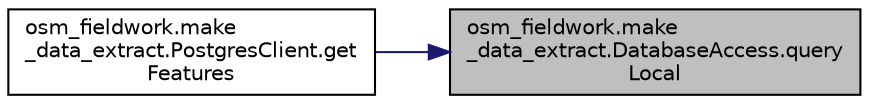 digraph "osm_fieldwork.make_data_extract.DatabaseAccess.queryLocal"
{
 // LATEX_PDF_SIZE
  edge [fontname="Helvetica",fontsize="10",labelfontname="Helvetica",labelfontsize="10"];
  node [fontname="Helvetica",fontsize="10",shape=record];
  rankdir="RL";
  Node1 [label="osm_fieldwork.make\l_data_extract.DatabaseAccess.query\lLocal",height=0.2,width=0.4,color="black", fillcolor="grey75", style="filled", fontcolor="black",tooltip=" "];
  Node1 -> Node2 [dir="back",color="midnightblue",fontsize="10",style="solid",fontname="Helvetica"];
  Node2 [label="osm_fieldwork.make\l_data_extract.PostgresClient.get\lFeatures",height=0.2,width=0.4,color="black", fillcolor="white", style="filled",URL="$classosm__fieldwork_1_1make__data__extract_1_1PostgresClient.html#a379e9a63327fc68c327ab16ca8319d6f",tooltip=" "];
}
